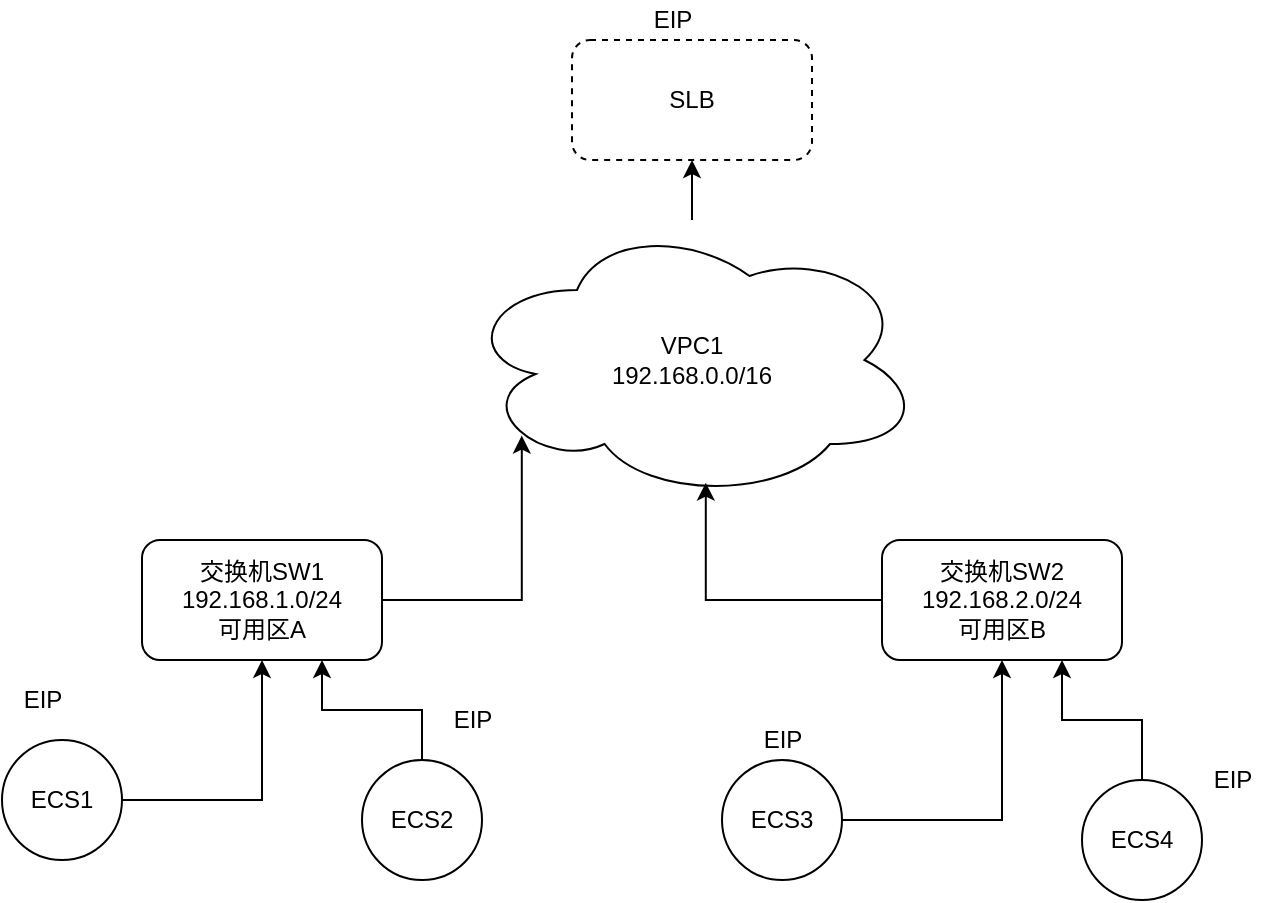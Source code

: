 <mxfile version="14.5.8" type="github">
  <diagram id="TPZYb2qimecCmIlYtfAf" name="Page-1">
    <mxGraphModel dx="1909" dy="627" grid="1" gridSize="10" guides="1" tooltips="1" connect="1" arrows="1" fold="1" page="1" pageScale="1" pageWidth="827" pageHeight="1169" math="0" shadow="0">
      <root>
        <mxCell id="0" />
        <mxCell id="1" parent="0" />
        <mxCell id="5vm9iIs35iIocdv9J6Gu-19" value="" style="edgeStyle=orthogonalEdgeStyle;rounded=0;orthogonalLoop=1;jettySize=auto;html=1;" edge="1" parent="1" source="5vm9iIs35iIocdv9J6Gu-1" target="5vm9iIs35iIocdv9J6Gu-17">
          <mxGeometry relative="1" as="geometry" />
        </mxCell>
        <mxCell id="5vm9iIs35iIocdv9J6Gu-1" value="VPC1&lt;br&gt;192.168.0.0/16" style="ellipse;shape=cloud;whiteSpace=wrap;html=1;" vertex="1" parent="1">
          <mxGeometry x="70" y="270" width="230" height="140" as="geometry" />
        </mxCell>
        <mxCell id="5vm9iIs35iIocdv9J6Gu-5" style="edgeStyle=orthogonalEdgeStyle;rounded=0;orthogonalLoop=1;jettySize=auto;html=1;entryX=0.13;entryY=0.77;entryDx=0;entryDy=0;entryPerimeter=0;" edge="1" parent="1" source="5vm9iIs35iIocdv9J6Gu-3" target="5vm9iIs35iIocdv9J6Gu-1">
          <mxGeometry relative="1" as="geometry" />
        </mxCell>
        <mxCell id="5vm9iIs35iIocdv9J6Gu-3" value="交换机SW1&lt;br&gt;192.168.1.0/24&lt;br&gt;可用区A" style="rounded=1;whiteSpace=wrap;html=1;" vertex="1" parent="1">
          <mxGeometry x="-90" y="430" width="120" height="60" as="geometry" />
        </mxCell>
        <mxCell id="5vm9iIs35iIocdv9J6Gu-8" style="edgeStyle=orthogonalEdgeStyle;rounded=0;orthogonalLoop=1;jettySize=auto;html=1;entryX=0.53;entryY=0.938;entryDx=0;entryDy=0;entryPerimeter=0;exitX=0;exitY=0.5;exitDx=0;exitDy=0;" edge="1" parent="1" source="5vm9iIs35iIocdv9J6Gu-4" target="5vm9iIs35iIocdv9J6Gu-1">
          <mxGeometry relative="1" as="geometry" />
        </mxCell>
        <mxCell id="5vm9iIs35iIocdv9J6Gu-4" value="交换机SW2&lt;br&gt;192.168.2.0/24&lt;br&gt;可用区B" style="rounded=1;whiteSpace=wrap;html=1;" vertex="1" parent="1">
          <mxGeometry x="280" y="430" width="120" height="60" as="geometry" />
        </mxCell>
        <mxCell id="5vm9iIs35iIocdv9J6Gu-11" style="edgeStyle=orthogonalEdgeStyle;rounded=0;orthogonalLoop=1;jettySize=auto;html=1;" edge="1" parent="1" source="5vm9iIs35iIocdv9J6Gu-9" target="5vm9iIs35iIocdv9J6Gu-3">
          <mxGeometry relative="1" as="geometry" />
        </mxCell>
        <mxCell id="5vm9iIs35iIocdv9J6Gu-9" value="ECS1" style="ellipse;whiteSpace=wrap;html=1;aspect=fixed;" vertex="1" parent="1">
          <mxGeometry x="-160" y="530" width="60" height="60" as="geometry" />
        </mxCell>
        <mxCell id="5vm9iIs35iIocdv9J6Gu-12" style="edgeStyle=orthogonalEdgeStyle;rounded=0;orthogonalLoop=1;jettySize=auto;html=1;entryX=0.75;entryY=1;entryDx=0;entryDy=0;" edge="1" parent="1" source="5vm9iIs35iIocdv9J6Gu-10" target="5vm9iIs35iIocdv9J6Gu-3">
          <mxGeometry relative="1" as="geometry" />
        </mxCell>
        <mxCell id="5vm9iIs35iIocdv9J6Gu-10" value="ECS2" style="ellipse;whiteSpace=wrap;html=1;aspect=fixed;" vertex="1" parent="1">
          <mxGeometry x="20" y="540" width="60" height="60" as="geometry" />
        </mxCell>
        <mxCell id="5vm9iIs35iIocdv9J6Gu-15" style="edgeStyle=orthogonalEdgeStyle;rounded=0;orthogonalLoop=1;jettySize=auto;html=1;entryX=0.5;entryY=1;entryDx=0;entryDy=0;" edge="1" parent="1" source="5vm9iIs35iIocdv9J6Gu-13" target="5vm9iIs35iIocdv9J6Gu-4">
          <mxGeometry relative="1" as="geometry" />
        </mxCell>
        <mxCell id="5vm9iIs35iIocdv9J6Gu-13" value="ECS3" style="ellipse;whiteSpace=wrap;html=1;aspect=fixed;" vertex="1" parent="1">
          <mxGeometry x="200" y="540" width="60" height="60" as="geometry" />
        </mxCell>
        <mxCell id="5vm9iIs35iIocdv9J6Gu-16" style="edgeStyle=orthogonalEdgeStyle;rounded=0;orthogonalLoop=1;jettySize=auto;html=1;entryX=0.75;entryY=1;entryDx=0;entryDy=0;" edge="1" parent="1" source="5vm9iIs35iIocdv9J6Gu-14" target="5vm9iIs35iIocdv9J6Gu-4">
          <mxGeometry relative="1" as="geometry" />
        </mxCell>
        <mxCell id="5vm9iIs35iIocdv9J6Gu-14" value="ECS4" style="ellipse;whiteSpace=wrap;html=1;aspect=fixed;" vertex="1" parent="1">
          <mxGeometry x="380" y="550" width="60" height="60" as="geometry" />
        </mxCell>
        <mxCell id="5vm9iIs35iIocdv9J6Gu-17" value="SLB" style="rounded=1;whiteSpace=wrap;html=1;dashed=1;" vertex="1" parent="1">
          <mxGeometry x="125" y="180" width="120" height="60" as="geometry" />
        </mxCell>
        <mxCell id="5vm9iIs35iIocdv9J6Gu-20" value="EIP" style="text;html=1;align=center;verticalAlign=middle;resizable=0;points=[];autosize=1;strokeColor=none;" vertex="1" parent="1">
          <mxGeometry x="-155" y="500" width="30" height="20" as="geometry" />
        </mxCell>
        <mxCell id="5vm9iIs35iIocdv9J6Gu-21" value="EIP" style="text;html=1;align=center;verticalAlign=middle;resizable=0;points=[];autosize=1;strokeColor=none;" vertex="1" parent="1">
          <mxGeometry x="60" y="510" width="30" height="20" as="geometry" />
        </mxCell>
        <mxCell id="5vm9iIs35iIocdv9J6Gu-22" value="EIP" style="text;html=1;align=center;verticalAlign=middle;resizable=0;points=[];autosize=1;strokeColor=none;" vertex="1" parent="1">
          <mxGeometry x="215" y="520" width="30" height="20" as="geometry" />
        </mxCell>
        <mxCell id="5vm9iIs35iIocdv9J6Gu-23" value="EIP" style="text;html=1;align=center;verticalAlign=middle;resizable=0;points=[];autosize=1;strokeColor=none;" vertex="1" parent="1">
          <mxGeometry x="440" y="540" width="30" height="20" as="geometry" />
        </mxCell>
        <mxCell id="5vm9iIs35iIocdv9J6Gu-24" value="EIP" style="text;html=1;align=center;verticalAlign=middle;resizable=0;points=[];autosize=1;strokeColor=none;" vertex="1" parent="1">
          <mxGeometry x="160" y="160" width="30" height="20" as="geometry" />
        </mxCell>
      </root>
    </mxGraphModel>
  </diagram>
</mxfile>
